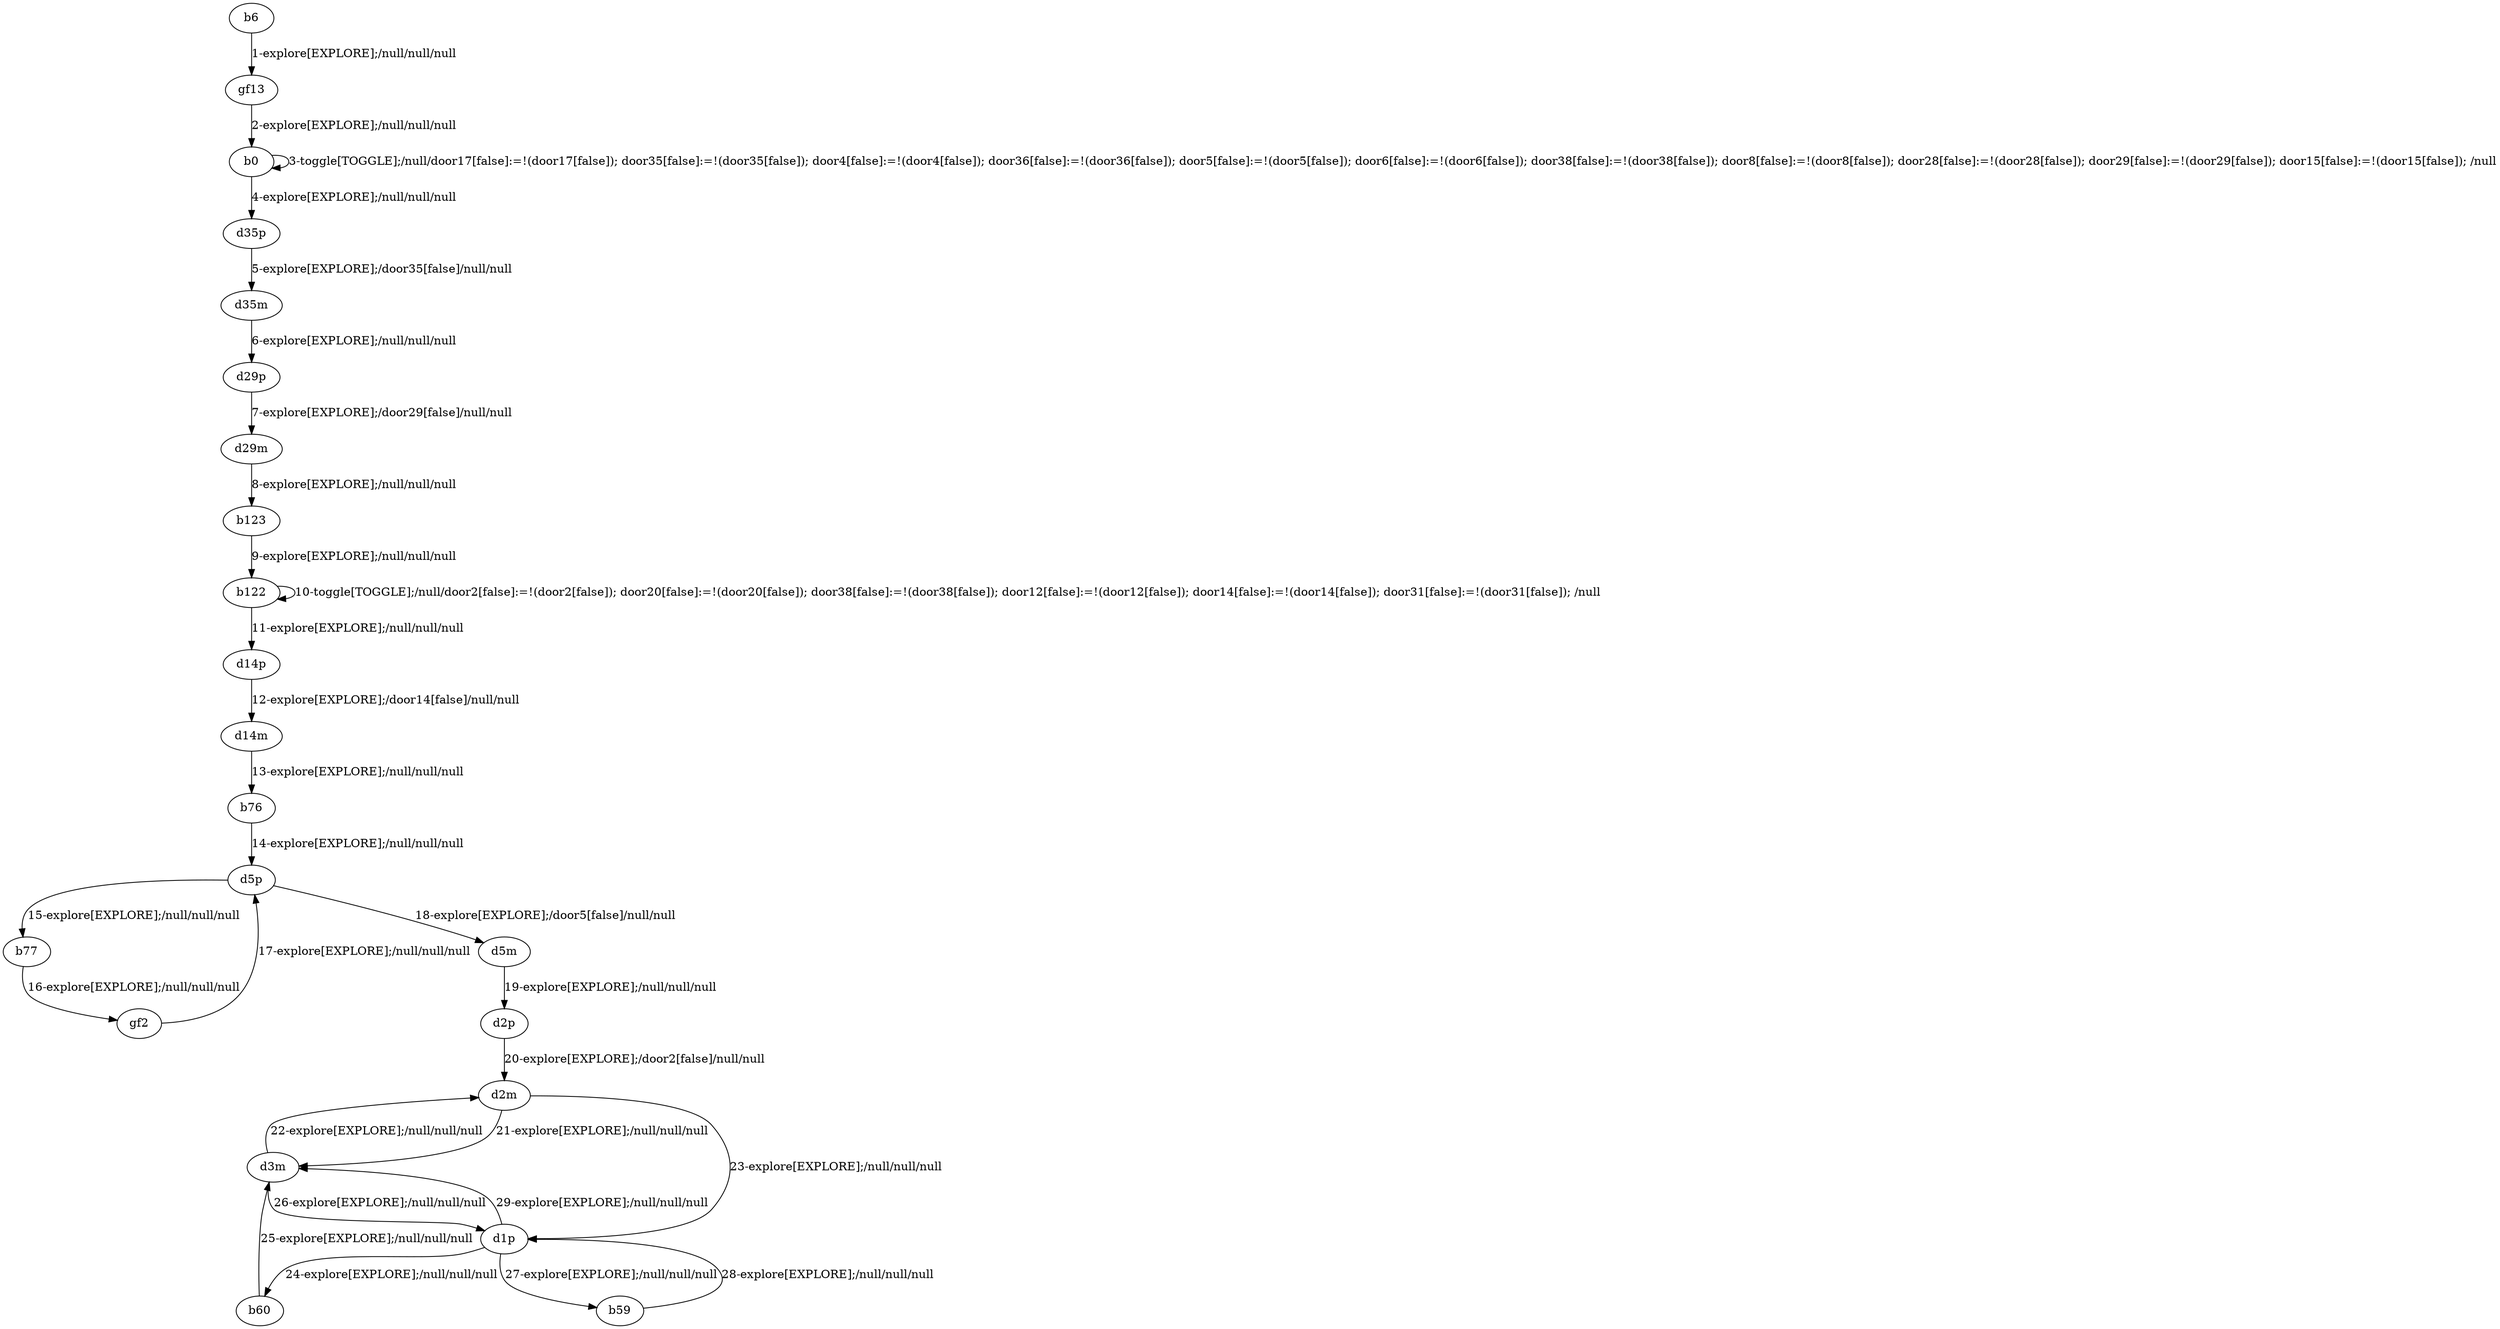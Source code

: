 # Total number of goals covered by this test: 5
# b77 --> gf2
# gf2 --> d5p
# d1p --> b59
# b59 --> d1p
# d3m --> d1p

digraph g {
"b6" -> "gf13" [label = "1-explore[EXPLORE];/null/null/null"];
"gf13" -> "b0" [label = "2-explore[EXPLORE];/null/null/null"];
"b0" -> "b0" [label = "3-toggle[TOGGLE];/null/door17[false]:=!(door17[false]); door35[false]:=!(door35[false]); door4[false]:=!(door4[false]); door36[false]:=!(door36[false]); door5[false]:=!(door5[false]); door6[false]:=!(door6[false]); door38[false]:=!(door38[false]); door8[false]:=!(door8[false]); door28[false]:=!(door28[false]); door29[false]:=!(door29[false]); door15[false]:=!(door15[false]); /null"];
"b0" -> "d35p" [label = "4-explore[EXPLORE];/null/null/null"];
"d35p" -> "d35m" [label = "5-explore[EXPLORE];/door35[false]/null/null"];
"d35m" -> "d29p" [label = "6-explore[EXPLORE];/null/null/null"];
"d29p" -> "d29m" [label = "7-explore[EXPLORE];/door29[false]/null/null"];
"d29m" -> "b123" [label = "8-explore[EXPLORE];/null/null/null"];
"b123" -> "b122" [label = "9-explore[EXPLORE];/null/null/null"];
"b122" -> "b122" [label = "10-toggle[TOGGLE];/null/door2[false]:=!(door2[false]); door20[false]:=!(door20[false]); door38[false]:=!(door38[false]); door12[false]:=!(door12[false]); door14[false]:=!(door14[false]); door31[false]:=!(door31[false]); /null"];
"b122" -> "d14p" [label = "11-explore[EXPLORE];/null/null/null"];
"d14p" -> "d14m" [label = "12-explore[EXPLORE];/door14[false]/null/null"];
"d14m" -> "b76" [label = "13-explore[EXPLORE];/null/null/null"];
"b76" -> "d5p" [label = "14-explore[EXPLORE];/null/null/null"];
"d5p" -> "b77" [label = "15-explore[EXPLORE];/null/null/null"];
"b77" -> "gf2" [label = "16-explore[EXPLORE];/null/null/null"];
"gf2" -> "d5p" [label = "17-explore[EXPLORE];/null/null/null"];
"d5p" -> "d5m" [label = "18-explore[EXPLORE];/door5[false]/null/null"];
"d5m" -> "d2p" [label = "19-explore[EXPLORE];/null/null/null"];
"d2p" -> "d2m" [label = "20-explore[EXPLORE];/door2[false]/null/null"];
"d2m" -> "d3m" [label = "21-explore[EXPLORE];/null/null/null"];
"d3m" -> "d2m" [label = "22-explore[EXPLORE];/null/null/null"];
"d2m" -> "d1p" [label = "23-explore[EXPLORE];/null/null/null"];
"d1p" -> "b60" [label = "24-explore[EXPLORE];/null/null/null"];
"b60" -> "d3m" [label = "25-explore[EXPLORE];/null/null/null"];
"d3m" -> "d1p" [label = "26-explore[EXPLORE];/null/null/null"];
"d1p" -> "b59" [label = "27-explore[EXPLORE];/null/null/null"];
"b59" -> "d1p" [label = "28-explore[EXPLORE];/null/null/null"];
"d1p" -> "d3m" [label = "29-explore[EXPLORE];/null/null/null"];
}